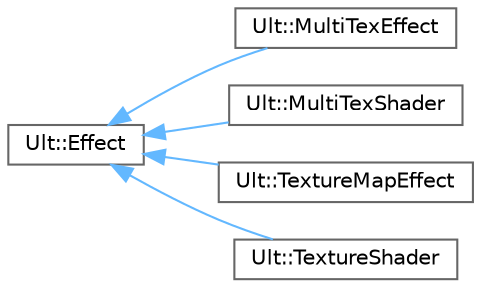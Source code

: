 digraph "Graphical Class Hierarchy"
{
 // LATEX_PDF_SIZE
  bgcolor="transparent";
  edge [fontname=Helvetica,fontsize=10,labelfontname=Helvetica,labelfontsize=10];
  node [fontname=Helvetica,fontsize=10,shape=box,height=0.2,width=0.4];
  rankdir="LR";
  Node0 [id="Node000000",label="Ult::Effect",height=0.2,width=0.4,color="grey40", fillcolor="white", style="filled",URL="$class_ult_1_1_effect.html",tooltip=" "];
  Node0 -> Node1 [id="edge2_Node000000_Node000001",dir="back",color="steelblue1",style="solid",tooltip=" "];
  Node1 [id="Node000001",label="Ult::MultiTexEffect",height=0.2,width=0.4,color="grey40", fillcolor="white", style="filled",URL="$class_ult_1_1_multi_tex_effect.html",tooltip=" "];
  Node0 -> Node2 [id="edge3_Node000000_Node000002",dir="back",color="steelblue1",style="solid",tooltip=" "];
  Node2 [id="Node000002",label="Ult::MultiTexShader",height=0.2,width=0.4,color="grey40", fillcolor="white", style="filled",URL="$class_ult_1_1_multi_tex_shader.html",tooltip=" "];
  Node0 -> Node3 [id="edge4_Node000000_Node000003",dir="back",color="steelblue1",style="solid",tooltip=" "];
  Node3 [id="Node000003",label="Ult::TextureMapEffect",height=0.2,width=0.4,color="grey40", fillcolor="white", style="filled",URL="$class_ult_1_1_texture_map_effect.html",tooltip=" "];
  Node0 -> Node4 [id="edge5_Node000000_Node000004",dir="back",color="steelblue1",style="solid",tooltip=" "];
  Node4 [id="Node000004",label="Ult::TextureShader",height=0.2,width=0.4,color="grey40", fillcolor="white", style="filled",URL="$class_ult_1_1_texture_shader.html",tooltip=" "];
}
